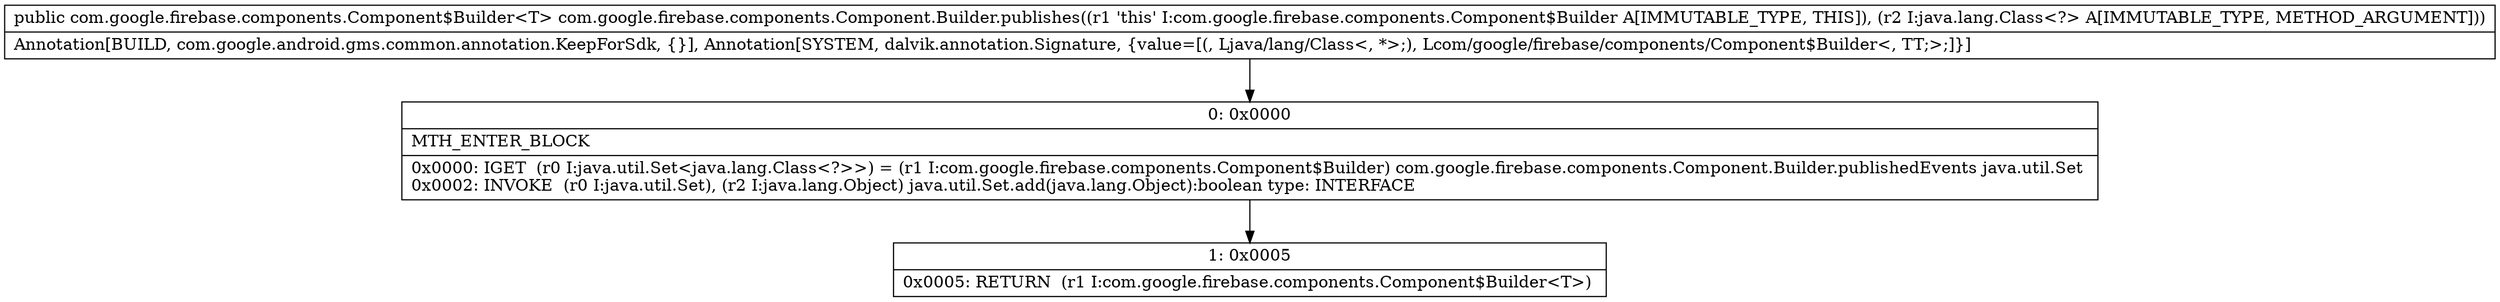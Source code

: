 digraph "CFG forcom.google.firebase.components.Component.Builder.publishes(Ljava\/lang\/Class;)Lcom\/google\/firebase\/components\/Component$Builder;" {
Node_0 [shape=record,label="{0\:\ 0x0000|MTH_ENTER_BLOCK\l|0x0000: IGET  (r0 I:java.util.Set\<java.lang.Class\<?\>\>) = (r1 I:com.google.firebase.components.Component$Builder) com.google.firebase.components.Component.Builder.publishedEvents java.util.Set \l0x0002: INVOKE  (r0 I:java.util.Set), (r2 I:java.lang.Object) java.util.Set.add(java.lang.Object):boolean type: INTERFACE \l}"];
Node_1 [shape=record,label="{1\:\ 0x0005|0x0005: RETURN  (r1 I:com.google.firebase.components.Component$Builder\<T\>) \l}"];
MethodNode[shape=record,label="{public com.google.firebase.components.Component$Builder\<T\> com.google.firebase.components.Component.Builder.publishes((r1 'this' I:com.google.firebase.components.Component$Builder A[IMMUTABLE_TYPE, THIS]), (r2 I:java.lang.Class\<?\> A[IMMUTABLE_TYPE, METHOD_ARGUMENT]))  | Annotation[BUILD, com.google.android.gms.common.annotation.KeepForSdk, \{\}], Annotation[SYSTEM, dalvik.annotation.Signature, \{value=[(, Ljava\/lang\/Class\<, *\>;), Lcom\/google\/firebase\/components\/Component$Builder\<, TT;\>;]\}]\l}"];
MethodNode -> Node_0;
Node_0 -> Node_1;
}

